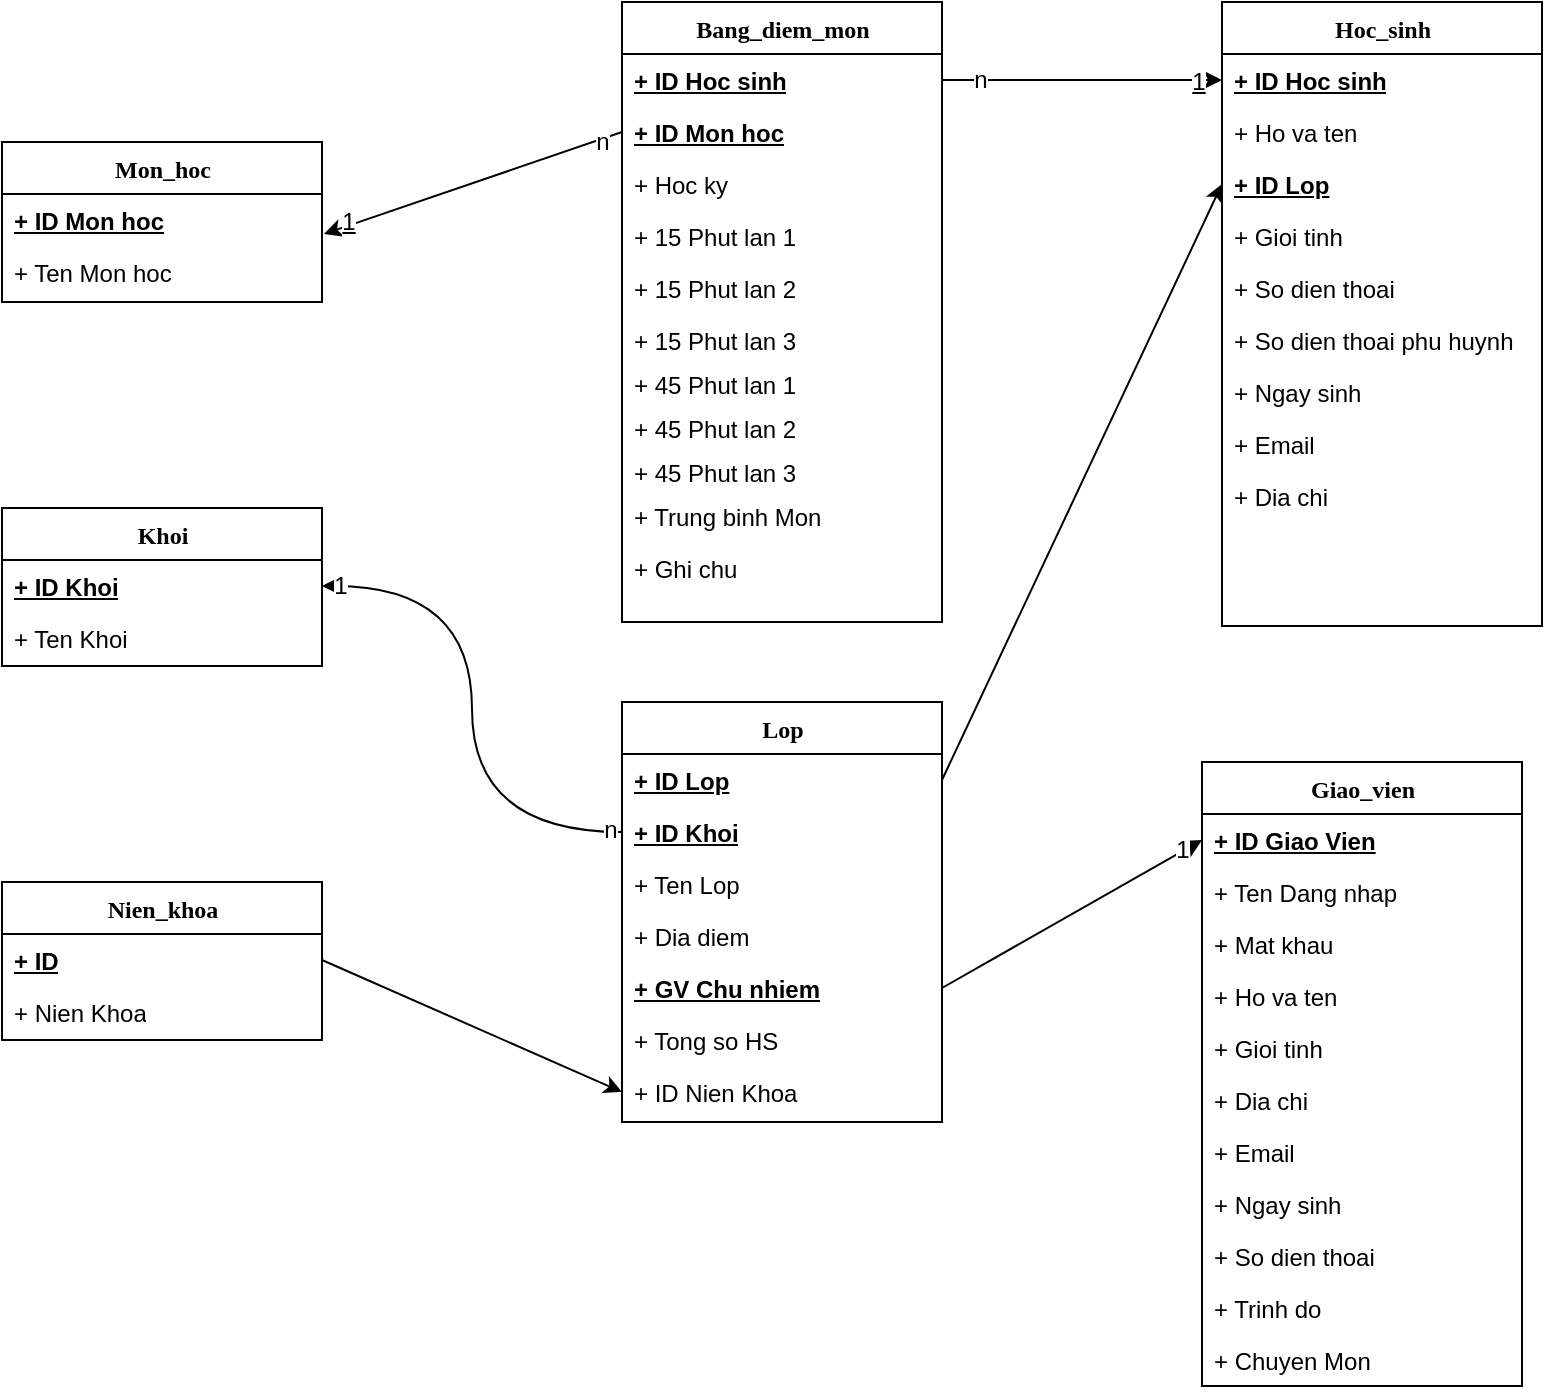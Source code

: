 <mxfile version="15.5.0" type="device"><diagram name="Page-1" id="9f46799a-70d6-7492-0946-bef42562c5a5"><mxGraphModel dx="2138" dy="1435" grid="1" gridSize="10" guides="1" tooltips="1" connect="1" arrows="1" fold="1" page="1" pageScale="1" pageWidth="1100" pageHeight="850" background="#ffffff" math="0" shadow="0"><root><mxCell id="0"/><mxCell id="1" parent="0"/><mxCell id="78961159f06e98e8-17" value="Giao_vien" style="swimlane;html=1;fontStyle=1;align=center;verticalAlign=top;childLayout=stackLayout;horizontal=1;startSize=26;horizontalStack=0;resizeParent=1;resizeLast=0;collapsible=1;marginBottom=0;swimlaneFillColor=#ffffff;rounded=0;shadow=0;comic=0;labelBackgroundColor=none;strokeWidth=1;fillColor=none;fontFamily=Verdana;fontSize=12" parent="1" vertex="1"><mxGeometry x="240" y="-250" width="160" height="312" as="geometry"><mxRectangle x="360" y="-94" width="100" height="26" as="alternateBounds"/></mxGeometry></mxCell><mxCell id="78961159f06e98e8-21" value="+ ID Giao Vien" style="text;html=1;strokeColor=none;fillColor=none;align=left;verticalAlign=top;spacingLeft=4;spacingRight=4;whiteSpace=wrap;overflow=hidden;rotatable=0;points=[[0,0.5],[1,0.5]];portConstraint=eastwest;fontStyle=5" parent="78961159f06e98e8-17" vertex="1"><mxGeometry y="26" width="160" height="26" as="geometry"/></mxCell><mxCell id="T9Gsi1MG2eronuH9tcHb-164" value="+ Ten Dang nhap" style="text;html=1;strokeColor=none;fillColor=none;align=left;verticalAlign=top;spacingLeft=4;spacingRight=4;whiteSpace=wrap;overflow=hidden;rotatable=0;points=[[0,0.5],[1,0.5]];portConstraint=eastwest;" parent="78961159f06e98e8-17" vertex="1"><mxGeometry y="52" width="160" height="26" as="geometry"/></mxCell><mxCell id="T9Gsi1MG2eronuH9tcHb-165" value="+ Mat khau" style="text;html=1;strokeColor=none;fillColor=none;align=left;verticalAlign=top;spacingLeft=4;spacingRight=4;whiteSpace=wrap;overflow=hidden;rotatable=0;points=[[0,0.5],[1,0.5]];portConstraint=eastwest;" parent="78961159f06e98e8-17" vertex="1"><mxGeometry y="78" width="160" height="26" as="geometry"/></mxCell><mxCell id="T9Gsi1MG2eronuH9tcHb-166" value="+ Ho va ten" style="text;html=1;strokeColor=none;fillColor=none;align=left;verticalAlign=top;spacingLeft=4;spacingRight=4;whiteSpace=wrap;overflow=hidden;rotatable=0;points=[[0,0.5],[1,0.5]];portConstraint=eastwest;" parent="78961159f06e98e8-17" vertex="1"><mxGeometry y="104" width="160" height="26" as="geometry"/></mxCell><mxCell id="T9Gsi1MG2eronuH9tcHb-167" value="+ Gioi tinh" style="text;html=1;strokeColor=none;fillColor=none;align=left;verticalAlign=top;spacingLeft=4;spacingRight=4;whiteSpace=wrap;overflow=hidden;rotatable=0;points=[[0,0.5],[1,0.5]];portConstraint=eastwest;" parent="78961159f06e98e8-17" vertex="1"><mxGeometry y="130" width="160" height="26" as="geometry"/></mxCell><mxCell id="T9Gsi1MG2eronuH9tcHb-171" value="+ Dia chi" style="text;html=1;strokeColor=none;fillColor=none;align=left;verticalAlign=top;spacingLeft=4;spacingRight=4;whiteSpace=wrap;overflow=hidden;rotatable=0;points=[[0,0.5],[1,0.5]];portConstraint=eastwest;" parent="78961159f06e98e8-17" vertex="1"><mxGeometry y="156" width="160" height="26" as="geometry"/></mxCell><mxCell id="T9Gsi1MG2eronuH9tcHb-170" value="+ Email" style="text;html=1;strokeColor=none;fillColor=none;align=left;verticalAlign=top;spacingLeft=4;spacingRight=4;whiteSpace=wrap;overflow=hidden;rotatable=0;points=[[0,0.5],[1,0.5]];portConstraint=eastwest;" parent="78961159f06e98e8-17" vertex="1"><mxGeometry y="182" width="160" height="26" as="geometry"/></mxCell><mxCell id="T9Gsi1MG2eronuH9tcHb-169" value="+ Ngay sinh" style="text;html=1;strokeColor=none;fillColor=none;align=left;verticalAlign=top;spacingLeft=4;spacingRight=4;whiteSpace=wrap;overflow=hidden;rotatable=0;points=[[0,0.5],[1,0.5]];portConstraint=eastwest;" parent="78961159f06e98e8-17" vertex="1"><mxGeometry y="208" width="160" height="26" as="geometry"/></mxCell><mxCell id="T9Gsi1MG2eronuH9tcHb-168" value="+ So dien thoai" style="text;html=1;strokeColor=none;fillColor=none;align=left;verticalAlign=top;spacingLeft=4;spacingRight=4;whiteSpace=wrap;overflow=hidden;rotatable=0;points=[[0,0.5],[1,0.5]];portConstraint=eastwest;" parent="78961159f06e98e8-17" vertex="1"><mxGeometry y="234" width="160" height="26" as="geometry"/></mxCell><mxCell id="9FF3OcsqNSNpH3_MQ3Np-2" value="+ Trinh do" style="text;html=1;strokeColor=none;fillColor=none;align=left;verticalAlign=top;spacingLeft=4;spacingRight=4;whiteSpace=wrap;overflow=hidden;rotatable=0;points=[[0,0.5],[1,0.5]];portConstraint=eastwest;" parent="78961159f06e98e8-17" vertex="1"><mxGeometry y="260" width="160" height="26" as="geometry"/></mxCell><mxCell id="9FF3OcsqNSNpH3_MQ3Np-3" value="+ Chuyen Mon" style="text;html=1;strokeColor=none;fillColor=none;align=left;verticalAlign=top;spacingLeft=4;spacingRight=4;whiteSpace=wrap;overflow=hidden;rotatable=0;points=[[0,0.5],[1,0.5]];portConstraint=eastwest;" parent="78961159f06e98e8-17" vertex="1"><mxGeometry y="286" width="160" height="26" as="geometry"/></mxCell><mxCell id="78961159f06e98e8-30" value="Hoc_sinh" style="swimlane;html=1;fontStyle=1;align=center;verticalAlign=top;childLayout=stackLayout;horizontal=1;startSize=26;horizontalStack=0;resizeParent=1;resizeLast=0;collapsible=1;marginBottom=0;swimlaneFillColor=#ffffff;rounded=0;shadow=0;comic=0;labelBackgroundColor=none;strokeWidth=1;fillColor=none;fontFamily=Verdana;fontSize=12" parent="1" vertex="1"><mxGeometry x="250" y="-630" width="160" height="312" as="geometry"/></mxCell><mxCell id="78961159f06e98e8-31" value="+ ID Hoc sinh" style="text;html=1;strokeColor=none;fillColor=none;align=left;verticalAlign=top;spacingLeft=4;spacingRight=4;whiteSpace=wrap;overflow=hidden;rotatable=0;points=[[0,0.5],[1,0.5]];portConstraint=eastwest;fontStyle=5" parent="78961159f06e98e8-30" vertex="1"><mxGeometry y="26" width="160" height="26" as="geometry"/></mxCell><mxCell id="T9Gsi1MG2eronuH9tcHb-46" value="+ Ho va ten" style="text;html=1;strokeColor=none;fillColor=none;align=left;verticalAlign=top;spacingLeft=4;spacingRight=4;whiteSpace=wrap;overflow=hidden;rotatable=0;points=[[0,0.5],[1,0.5]];portConstraint=eastwest;" parent="78961159f06e98e8-30" vertex="1"><mxGeometry y="52" width="160" height="26" as="geometry"/></mxCell><mxCell id="T9Gsi1MG2eronuH9tcHb-8" value="+ ID Lop" style="text;html=1;strokeColor=none;fillColor=none;align=left;verticalAlign=top;spacingLeft=4;spacingRight=4;whiteSpace=wrap;overflow=hidden;rotatable=0;points=[[0,0.5],[1,0.5]];portConstraint=eastwest;fontStyle=5" parent="78961159f06e98e8-30" vertex="1"><mxGeometry y="78" width="160" height="26" as="geometry"/></mxCell><mxCell id="78961159f06e98e8-25" value="+ Gioi tinh" style="text;html=1;strokeColor=none;fillColor=none;align=left;verticalAlign=top;spacingLeft=4;spacingRight=4;whiteSpace=wrap;overflow=hidden;rotatable=0;points=[[0,0.5],[1,0.5]];portConstraint=eastwest;" parent="78961159f06e98e8-30" vertex="1"><mxGeometry y="104" width="160" height="26" as="geometry"/></mxCell><mxCell id="T9Gsi1MG2eronuH9tcHb-153" value="+ So dien thoai" style="text;html=1;strokeColor=none;fillColor=none;align=left;verticalAlign=top;spacingLeft=4;spacingRight=4;whiteSpace=wrap;overflow=hidden;rotatable=0;points=[[0,0.5],[1,0.5]];portConstraint=eastwest;" parent="78961159f06e98e8-30" vertex="1"><mxGeometry y="130" width="160" height="26" as="geometry"/></mxCell><mxCell id="T9Gsi1MG2eronuH9tcHb-49" value="+ So dien thoai phu huynh" style="text;html=1;strokeColor=none;fillColor=none;align=left;verticalAlign=top;spacingLeft=4;spacingRight=4;whiteSpace=wrap;overflow=hidden;rotatable=0;points=[[0,0.5],[1,0.5]];portConstraint=eastwest;" parent="78961159f06e98e8-30" vertex="1"><mxGeometry y="156" width="160" height="26" as="geometry"/></mxCell><mxCell id="T9Gsi1MG2eronuH9tcHb-152" value="+ Ngay sinh" style="text;html=1;strokeColor=none;fillColor=none;align=left;verticalAlign=top;spacingLeft=4;spacingRight=4;whiteSpace=wrap;overflow=hidden;rotatable=0;points=[[0,0.5],[1,0.5]];portConstraint=eastwest;" parent="78961159f06e98e8-30" vertex="1"><mxGeometry y="182" width="160" height="26" as="geometry"/></mxCell><mxCell id="T9Gsi1MG2eronuH9tcHb-154" value="+ Email" style="text;html=1;strokeColor=none;fillColor=none;align=left;verticalAlign=top;spacingLeft=4;spacingRight=4;whiteSpace=wrap;overflow=hidden;rotatable=0;points=[[0,0.5],[1,0.5]];portConstraint=eastwest;" parent="78961159f06e98e8-30" vertex="1"><mxGeometry y="208" width="160" height="26" as="geometry"/></mxCell><mxCell id="T9Gsi1MG2eronuH9tcHb-155" value="+ Dia chi" style="text;html=1;strokeColor=none;fillColor=none;align=left;verticalAlign=top;spacingLeft=4;spacingRight=4;whiteSpace=wrap;overflow=hidden;rotatable=0;points=[[0,0.5],[1,0.5]];portConstraint=eastwest;" parent="78961159f06e98e8-30" vertex="1"><mxGeometry y="234" width="160" height="26" as="geometry"/></mxCell><mxCell id="78961159f06e98e8-43" value="Lop" style="swimlane;html=1;fontStyle=1;align=center;verticalAlign=top;childLayout=stackLayout;horizontal=1;startSize=26;horizontalStack=0;resizeParent=1;resizeLast=0;collapsible=1;marginBottom=0;swimlaneFillColor=#ffffff;rounded=0;shadow=0;comic=0;labelBackgroundColor=none;strokeWidth=1;fillColor=none;fontFamily=Verdana;fontSize=12" parent="1" vertex="1"><mxGeometry x="-50" y="-280" width="160" height="210" as="geometry"/></mxCell><mxCell id="78961159f06e98e8-44" value="+ ID Lop" style="text;html=1;strokeColor=none;fillColor=none;align=left;verticalAlign=top;spacingLeft=4;spacingRight=4;whiteSpace=wrap;overflow=hidden;rotatable=0;points=[[0,0.5],[1,0.5]];portConstraint=eastwest;fontStyle=5" parent="78961159f06e98e8-43" vertex="1"><mxGeometry y="26" width="160" height="26" as="geometry"/></mxCell><mxCell id="78961159f06e98e8-50" value="+ ID Khoi" style="text;html=1;strokeColor=none;fillColor=none;align=left;verticalAlign=top;spacingLeft=4;spacingRight=4;whiteSpace=wrap;overflow=hidden;rotatable=0;points=[[0,0.5],[1,0.5]];portConstraint=eastwest;fontStyle=5" parent="78961159f06e98e8-43" vertex="1"><mxGeometry y="52" width="160" height="26" as="geometry"/></mxCell><mxCell id="78961159f06e98e8-45" value="+ Ten Lop" style="text;html=1;strokeColor=none;fillColor=none;align=left;verticalAlign=top;spacingLeft=4;spacingRight=4;whiteSpace=wrap;overflow=hidden;rotatable=0;points=[[0,0.5],[1,0.5]];portConstraint=eastwest;fontStyle=0" parent="78961159f06e98e8-43" vertex="1"><mxGeometry y="78" width="160" height="26" as="geometry"/></mxCell><mxCell id="78961159f06e98e8-49" value="+ Dia diem" style="text;html=1;strokeColor=none;fillColor=none;align=left;verticalAlign=top;spacingLeft=4;spacingRight=4;whiteSpace=wrap;overflow=hidden;rotatable=0;points=[[0,0.5],[1,0.5]];portConstraint=eastwest;" parent="78961159f06e98e8-43" vertex="1"><mxGeometry y="104" width="160" height="26" as="geometry"/></mxCell><mxCell id="T9Gsi1MG2eronuH9tcHb-10" value="+ GV Chu nhiem" style="text;html=1;strokeColor=none;fillColor=none;align=left;verticalAlign=top;spacingLeft=4;spacingRight=4;whiteSpace=wrap;overflow=hidden;rotatable=0;points=[[0,0.5],[1,0.5]];portConstraint=eastwest;fontStyle=5" parent="78961159f06e98e8-43" vertex="1"><mxGeometry y="130" width="160" height="26" as="geometry"/></mxCell><mxCell id="9FF3OcsqNSNpH3_MQ3Np-1" value="+ Tong so HS&lt;br&gt;" style="text;html=1;strokeColor=none;fillColor=none;align=left;verticalAlign=top;spacingLeft=4;spacingRight=4;whiteSpace=wrap;overflow=hidden;rotatable=0;points=[[0,0.5],[1,0.5]];portConstraint=eastwest;" parent="78961159f06e98e8-43" vertex="1"><mxGeometry y="156" width="160" height="26" as="geometry"/></mxCell><mxCell id="9FF3OcsqNSNpH3_MQ3Np-9" value="+ ID Nien Khoa" style="text;html=1;strokeColor=none;fillColor=none;align=left;verticalAlign=top;spacingLeft=4;spacingRight=4;whiteSpace=wrap;overflow=hidden;rotatable=0;points=[[0,0.5],[1,0.5]];portConstraint=eastwest;" parent="78961159f06e98e8-43" vertex="1"><mxGeometry y="182" width="160" height="26" as="geometry"/></mxCell><mxCell id="78961159f06e98e8-69" value="Bang_diem_mon" style="swimlane;html=1;fontStyle=1;align=center;verticalAlign=top;childLayout=stackLayout;horizontal=1;startSize=26;horizontalStack=0;resizeParent=1;resizeLast=0;collapsible=1;marginBottom=0;swimlaneFillColor=#ffffff;rounded=0;shadow=0;comic=0;labelBackgroundColor=none;strokeWidth=1;fillColor=none;fontFamily=Verdana;fontSize=12" parent="1" vertex="1"><mxGeometry x="-50" y="-630" width="160" height="310" as="geometry"><mxRectangle x="-50" y="-630" width="150" height="26" as="alternateBounds"/></mxGeometry></mxCell><mxCell id="78961159f06e98e8-74" value="+ ID Hoc sinh" style="text;html=1;strokeColor=none;fillColor=none;align=left;verticalAlign=top;spacingLeft=4;spacingRight=4;whiteSpace=wrap;overflow=hidden;rotatable=0;points=[[0,0.5],[1,0.5]];portConstraint=eastwest;fontStyle=5" parent="78961159f06e98e8-69" vertex="1"><mxGeometry y="26" width="160" height="26" as="geometry"/></mxCell><mxCell id="78961159f06e98e8-71" value="+ ID Mon hoc" style="text;html=1;strokeColor=none;fillColor=none;align=left;verticalAlign=top;spacingLeft=4;spacingRight=4;whiteSpace=wrap;overflow=hidden;rotatable=0;points=[[0,0.5],[1,0.5]];portConstraint=eastwest;fontStyle=5" parent="78961159f06e98e8-69" vertex="1"><mxGeometry y="52" width="160" height="26" as="geometry"/></mxCell><mxCell id="T9Gsi1MG2eronuH9tcHb-60" value="+ Hoc ky" style="text;html=1;strokeColor=none;fillColor=none;align=left;verticalAlign=top;spacingLeft=4;spacingRight=4;whiteSpace=wrap;overflow=hidden;rotatable=0;points=[[0,0.5],[1,0.5]];portConstraint=eastwest;" parent="78961159f06e98e8-69" vertex="1"><mxGeometry y="78" width="160" height="26" as="geometry"/></mxCell><mxCell id="78961159f06e98e8-75" value="+ 15 Phut lan 1" style="text;html=1;strokeColor=none;fillColor=none;align=left;verticalAlign=top;spacingLeft=4;spacingRight=4;whiteSpace=wrap;overflow=hidden;rotatable=0;points=[[0,0.5],[1,0.5]];portConstraint=eastwest;" parent="78961159f06e98e8-69" vertex="1"><mxGeometry y="104" width="160" height="26" as="geometry"/></mxCell><mxCell id="T9Gsi1MG2eronuH9tcHb-51" value="+ 15 Phut lan 2" style="text;html=1;strokeColor=none;fillColor=none;align=left;verticalAlign=top;spacingLeft=4;spacingRight=4;whiteSpace=wrap;overflow=hidden;rotatable=0;points=[[0,0.5],[1,0.5]];portConstraint=eastwest;" parent="78961159f06e98e8-69" vertex="1"><mxGeometry y="130" width="160" height="26" as="geometry"/></mxCell><mxCell id="T9Gsi1MG2eronuH9tcHb-52" value="+ 15 Phut lan 3" style="text;html=1;strokeColor=none;fillColor=none;align=left;verticalAlign=top;spacingLeft=4;spacingRight=4;whiteSpace=wrap;overflow=hidden;rotatable=0;points=[[0,0.5],[1,0.5]];portConstraint=eastwest;" parent="78961159f06e98e8-69" vertex="1"><mxGeometry y="156" width="160" height="22" as="geometry"/></mxCell><mxCell id="T9Gsi1MG2eronuH9tcHb-53" value="+ 45 Phut lan 1" style="text;html=1;strokeColor=none;fillColor=none;align=left;verticalAlign=top;spacingLeft=4;spacingRight=4;whiteSpace=wrap;overflow=hidden;rotatable=0;points=[[0,0.5],[1,0.5]];portConstraint=eastwest;" parent="78961159f06e98e8-69" vertex="1"><mxGeometry y="178" width="160" height="22" as="geometry"/></mxCell><mxCell id="T9Gsi1MG2eronuH9tcHb-54" value="+ 45 Phut lan 2" style="text;html=1;strokeColor=none;fillColor=none;align=left;verticalAlign=top;spacingLeft=4;spacingRight=4;whiteSpace=wrap;overflow=hidden;rotatable=0;points=[[0,0.5],[1,0.5]];portConstraint=eastwest;" parent="78961159f06e98e8-69" vertex="1"><mxGeometry y="200" width="160" height="22" as="geometry"/></mxCell><mxCell id="T9Gsi1MG2eronuH9tcHb-56" value="+ 45 Phut lan 3" style="text;html=1;strokeColor=none;fillColor=none;align=left;verticalAlign=top;spacingLeft=4;spacingRight=4;whiteSpace=wrap;overflow=hidden;rotatable=0;points=[[0,0.5],[1,0.5]];portConstraint=eastwest;" parent="78961159f06e98e8-69" vertex="1"><mxGeometry y="222" width="160" height="22" as="geometry"/></mxCell><mxCell id="T9Gsi1MG2eronuH9tcHb-110" value="+ Trung binh Mon" style="text;html=1;strokeColor=none;fillColor=none;align=left;verticalAlign=top;spacingLeft=4;spacingRight=4;whiteSpace=wrap;overflow=hidden;rotatable=0;points=[[0,0.5],[1,0.5]];portConstraint=eastwest;" parent="78961159f06e98e8-69" vertex="1"><mxGeometry y="244" width="160" height="26" as="geometry"/></mxCell><mxCell id="T9Gsi1MG2eronuH9tcHb-59" value="+ Ghi chu" style="text;html=1;strokeColor=none;fillColor=none;align=left;verticalAlign=top;spacingLeft=4;spacingRight=4;whiteSpace=wrap;overflow=hidden;rotatable=0;points=[[0,0.5],[1,0.5]];portConstraint=eastwest;" parent="78961159f06e98e8-69" vertex="1"><mxGeometry y="270" width="160" height="26" as="geometry"/></mxCell><mxCell id="T9Gsi1MG2eronuH9tcHb-27" value="Mon_hoc" style="swimlane;html=1;fontStyle=1;align=center;verticalAlign=top;childLayout=stackLayout;horizontal=1;startSize=26;horizontalStack=0;resizeParent=1;resizeLast=0;collapsible=1;marginBottom=0;swimlaneFillColor=#ffffff;rounded=0;shadow=0;comic=0;labelBackgroundColor=none;strokeWidth=1;fillColor=none;fontFamily=Verdana;fontSize=12" parent="1" vertex="1"><mxGeometry x="-360" y="-560" width="160" height="80" as="geometry"/></mxCell><mxCell id="T9Gsi1MG2eronuH9tcHb-28" value="+ ID Mon hoc" style="text;html=1;strokeColor=none;fillColor=none;align=left;verticalAlign=top;spacingLeft=4;spacingRight=4;whiteSpace=wrap;overflow=hidden;rotatable=0;points=[[0,0.5],[1,0.5]];portConstraint=eastwest;fontStyle=5" parent="T9Gsi1MG2eronuH9tcHb-27" vertex="1"><mxGeometry y="26" width="160" height="26" as="geometry"/></mxCell><mxCell id="T9Gsi1MG2eronuH9tcHb-29" value="+ Ten Mon hoc" style="text;html=1;strokeColor=none;fillColor=none;align=left;verticalAlign=top;spacingLeft=4;spacingRight=4;whiteSpace=wrap;overflow=hidden;rotatable=0;points=[[0,0.5],[1,0.5]];portConstraint=eastwest;" parent="T9Gsi1MG2eronuH9tcHb-27" vertex="1"><mxGeometry y="52" width="160" height="26" as="geometry"/></mxCell><mxCell id="T9Gsi1MG2eronuH9tcHb-111" value="Khoi" style="swimlane;html=1;fontStyle=1;align=center;verticalAlign=top;childLayout=stackLayout;horizontal=1;startSize=26;horizontalStack=0;resizeParent=1;resizeLast=0;collapsible=1;marginBottom=0;swimlaneFillColor=#ffffff;rounded=0;shadow=0;comic=0;labelBackgroundColor=none;strokeWidth=1;fillColor=none;fontFamily=Verdana;fontSize=12" parent="1" vertex="1"><mxGeometry x="-360" y="-377" width="160" height="79" as="geometry"/></mxCell><mxCell id="T9Gsi1MG2eronuH9tcHb-112" value="+ ID Khoi" style="text;html=1;strokeColor=none;fillColor=none;align=left;verticalAlign=top;spacingLeft=4;spacingRight=4;whiteSpace=wrap;overflow=hidden;rotatable=0;points=[[0,0.5],[1,0.5]];portConstraint=eastwest;fontStyle=5" parent="T9Gsi1MG2eronuH9tcHb-111" vertex="1"><mxGeometry y="26" width="160" height="26" as="geometry"/></mxCell><mxCell id="T9Gsi1MG2eronuH9tcHb-113" value="+ Ten Khoi" style="text;html=1;strokeColor=none;fillColor=none;align=left;verticalAlign=top;spacingLeft=4;spacingRight=4;whiteSpace=wrap;overflow=hidden;rotatable=0;points=[[0,0.5],[1,0.5]];portConstraint=eastwest;" parent="T9Gsi1MG2eronuH9tcHb-111" vertex="1"><mxGeometry y="52" width="160" height="26" as="geometry"/></mxCell><mxCell id="T9Gsi1MG2eronuH9tcHb-144" style="edgeStyle=none;rounded=0;orthogonalLoop=1;jettySize=auto;html=1;exitX=0;exitY=0.5;exitDx=0;exitDy=0;entryX=1;entryY=0.5;entryDx=0;entryDy=0;startArrow=classic;startFill=1;endArrow=none;endFill=0;" parent="1" source="78961159f06e98e8-31" target="78961159f06e98e8-74" edge="1"><mxGeometry relative="1" as="geometry"/></mxCell><mxCell id="T9Gsi1MG2eronuH9tcHb-242" value="1" style="text;html=1;align=center;verticalAlign=middle;resizable=0;points=[];;labelBackgroundColor=#ffffff;fontStyle=4" parent="T9Gsi1MG2eronuH9tcHb-144" vertex="1" connectable="0"><mxGeometry x="-0.829" y="1" relative="1" as="geometry"><mxPoint as="offset"/></mxGeometry></mxCell><mxCell id="T9Gsi1MG2eronuH9tcHb-243" value="n" style="text;html=1;align=center;verticalAlign=middle;resizable=0;points=[];;labelBackgroundColor=#ffffff;" parent="T9Gsi1MG2eronuH9tcHb-144" vertex="1" connectable="0"><mxGeometry x="0.733" relative="1" as="geometry"><mxPoint as="offset"/></mxGeometry></mxCell><mxCell id="T9Gsi1MG2eronuH9tcHb-205" style="edgeStyle=none;rounded=0;orthogonalLoop=1;jettySize=auto;html=1;exitX=1.006;exitY=0.769;exitDx=0;exitDy=0;entryX=0;entryY=0.5;entryDx=0;entryDy=0;startArrow=classic;startFill=1;endArrow=none;endFill=0;exitPerimeter=0;" parent="1" source="T9Gsi1MG2eronuH9tcHb-28" target="78961159f06e98e8-71" edge="1"><mxGeometry relative="1" as="geometry"/></mxCell><mxCell id="T9Gsi1MG2eronuH9tcHb-240" value="n" style="text;html=1;align=center;verticalAlign=middle;resizable=0;points=[];;labelBackgroundColor=#ffffff;" parent="T9Gsi1MG2eronuH9tcHb-205" vertex="1" connectable="0"><mxGeometry x="0.863" y="2" relative="1" as="geometry"><mxPoint x="1" y="3" as="offset"/></mxGeometry></mxCell><mxCell id="T9Gsi1MG2eronuH9tcHb-241" value="1" style="text;html=1;align=center;verticalAlign=middle;resizable=0;points=[];;labelBackgroundColor=#ffffff;fontStyle=4" parent="T9Gsi1MG2eronuH9tcHb-205" vertex="1" connectable="0"><mxGeometry x="-0.837" y="1" relative="1" as="geometry"><mxPoint y="-1" as="offset"/></mxGeometry></mxCell><mxCell id="T9Gsi1MG2eronuH9tcHb-207" style="edgeStyle=orthogonalEdgeStyle;curved=1;rounded=0;orthogonalLoop=1;jettySize=auto;html=1;exitX=1;exitY=0.5;exitDx=0;exitDy=0;startArrow=classic;startFill=1;endArrow=none;endFill=0;" parent="1" source="T9Gsi1MG2eronuH9tcHb-112" target="78961159f06e98e8-50" edge="1"><mxGeometry relative="1" as="geometry"/></mxCell><mxCell id="T9Gsi1MG2eronuH9tcHb-226" value="1" style="text;html=1;align=center;verticalAlign=middle;resizable=0;points=[];;labelBackgroundColor=#ffffff;" parent="T9Gsi1MG2eronuH9tcHb-207" vertex="1" connectable="0"><mxGeometry x="-0.934" relative="1" as="geometry"><mxPoint as="offset"/></mxGeometry></mxCell><mxCell id="T9Gsi1MG2eronuH9tcHb-227" value="n" style="text;html=1;align=center;verticalAlign=middle;resizable=0;points=[];;labelBackgroundColor=#ffffff;" parent="T9Gsi1MG2eronuH9tcHb-207" vertex="1" connectable="0"><mxGeometry x="0.953" y="1" relative="1" as="geometry"><mxPoint as="offset"/></mxGeometry></mxCell><mxCell id="T9Gsi1MG2eronuH9tcHb-220" style="rounded=0;orthogonalLoop=1;jettySize=auto;html=1;exitX=1;exitY=0.5;exitDx=0;exitDy=0;entryX=0;entryY=0.5;entryDx=0;entryDy=0;startArrow=none;startFill=0;endArrow=classic;endFill=1;" parent="1" source="T9Gsi1MG2eronuH9tcHb-10" target="78961159f06e98e8-21" edge="1"><mxGeometry relative="1" as="geometry"><mxPoint x="30" y="75" as="sourcePoint"/></mxGeometry></mxCell><mxCell id="T9Gsi1MG2eronuH9tcHb-229" value="&lt;br&gt;" style="text;html=1;align=center;verticalAlign=middle;resizable=0;points=[];;labelBackgroundColor=#ffffff;fontStyle=4" parent="T9Gsi1MG2eronuH9tcHb-220" vertex="1" connectable="0"><mxGeometry x="-0.919" y="1" relative="1" as="geometry"><mxPoint as="offset"/></mxGeometry></mxCell><mxCell id="T9Gsi1MG2eronuH9tcHb-230" value="1" style="text;html=1;align=center;verticalAlign=middle;resizable=0;points=[];;labelBackgroundColor=#ffffff;" parent="T9Gsi1MG2eronuH9tcHb-220" vertex="1" connectable="0"><mxGeometry x="0.838" y="1" relative="1" as="geometry"><mxPoint x="1" as="offset"/></mxGeometry></mxCell><mxCell id="9FF3OcsqNSNpH3_MQ3Np-5" style="rounded=0;orthogonalLoop=1;jettySize=auto;html=1;exitX=1;exitY=0.5;exitDx=0;exitDy=0;entryX=0;entryY=0.5;entryDx=0;entryDy=0;startArrow=none;startFill=0;" parent="1" source="78961159f06e98e8-44" target="T9Gsi1MG2eronuH9tcHb-8" edge="1"><mxGeometry relative="1" as="geometry"/></mxCell><mxCell id="9FF3OcsqNSNpH3_MQ3Np-6" value="Nien_khoa" style="swimlane;html=1;fontStyle=1;align=center;verticalAlign=top;childLayout=stackLayout;horizontal=1;startSize=26;horizontalStack=0;resizeParent=1;resizeLast=0;collapsible=1;marginBottom=0;swimlaneFillColor=#ffffff;rounded=0;shadow=0;comic=0;labelBackgroundColor=none;strokeWidth=1;fillColor=none;fontFamily=Verdana;fontSize=12" parent="1" vertex="1"><mxGeometry x="-360" y="-190" width="160" height="79" as="geometry"/></mxCell><mxCell id="9FF3OcsqNSNpH3_MQ3Np-7" value="+ ID" style="text;html=1;strokeColor=none;fillColor=none;align=left;verticalAlign=top;spacingLeft=4;spacingRight=4;whiteSpace=wrap;overflow=hidden;rotatable=0;points=[[0,0.5],[1,0.5]];portConstraint=eastwest;fontStyle=5" parent="9FF3OcsqNSNpH3_MQ3Np-6" vertex="1"><mxGeometry y="26" width="160" height="26" as="geometry"/></mxCell><mxCell id="9FF3OcsqNSNpH3_MQ3Np-8" value="+ Nien Khoa" style="text;html=1;strokeColor=none;fillColor=none;align=left;verticalAlign=top;spacingLeft=4;spacingRight=4;whiteSpace=wrap;overflow=hidden;rotatable=0;points=[[0,0.5],[1,0.5]];portConstraint=eastwest;" parent="9FF3OcsqNSNpH3_MQ3Np-6" vertex="1"><mxGeometry y="52" width="160" height="26" as="geometry"/></mxCell><mxCell id="9FF3OcsqNSNpH3_MQ3Np-10" style="edgeStyle=none;rounded=0;orthogonalLoop=1;jettySize=auto;html=1;exitX=1;exitY=0.5;exitDx=0;exitDy=0;entryX=0;entryY=0.5;entryDx=0;entryDy=0;startArrow=none;startFill=0;" parent="1" source="9FF3OcsqNSNpH3_MQ3Np-7" target="9FF3OcsqNSNpH3_MQ3Np-9" edge="1"><mxGeometry relative="1" as="geometry"/></mxCell></root></mxGraphModel></diagram></mxfile>